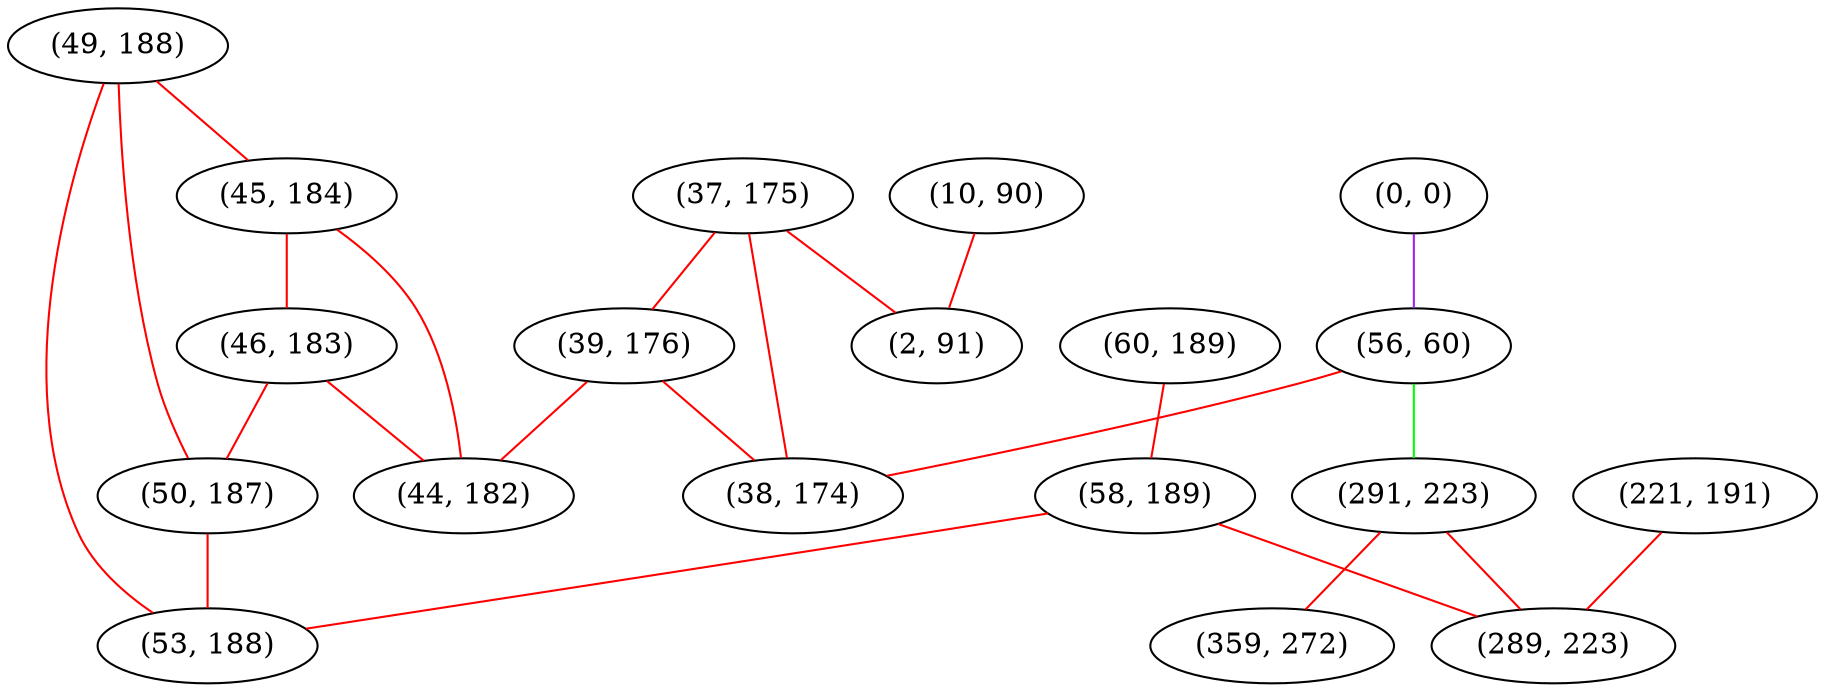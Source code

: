 graph "" {
"(0, 0)";
"(49, 188)";
"(45, 184)";
"(56, 60)";
"(60, 189)";
"(46, 183)";
"(58, 189)";
"(221, 191)";
"(50, 187)";
"(291, 223)";
"(53, 188)";
"(37, 175)";
"(39, 176)";
"(10, 90)";
"(359, 272)";
"(289, 223)";
"(2, 91)";
"(44, 182)";
"(38, 174)";
"(0, 0)" -- "(56, 60)"  [color=purple, key=0, weight=4];
"(49, 188)" -- "(53, 188)"  [color=red, key=0, weight=1];
"(49, 188)" -- "(50, 187)"  [color=red, key=0, weight=1];
"(49, 188)" -- "(45, 184)"  [color=red, key=0, weight=1];
"(45, 184)" -- "(46, 183)"  [color=red, key=0, weight=1];
"(45, 184)" -- "(44, 182)"  [color=red, key=0, weight=1];
"(56, 60)" -- "(291, 223)"  [color=green, key=0, weight=2];
"(56, 60)" -- "(38, 174)"  [color=red, key=0, weight=1];
"(60, 189)" -- "(58, 189)"  [color=red, key=0, weight=1];
"(46, 183)" -- "(50, 187)"  [color=red, key=0, weight=1];
"(46, 183)" -- "(44, 182)"  [color=red, key=0, weight=1];
"(58, 189)" -- "(53, 188)"  [color=red, key=0, weight=1];
"(58, 189)" -- "(289, 223)"  [color=red, key=0, weight=1];
"(221, 191)" -- "(289, 223)"  [color=red, key=0, weight=1];
"(50, 187)" -- "(53, 188)"  [color=red, key=0, weight=1];
"(291, 223)" -- "(289, 223)"  [color=red, key=0, weight=1];
"(291, 223)" -- "(359, 272)"  [color=red, key=0, weight=1];
"(37, 175)" -- "(39, 176)"  [color=red, key=0, weight=1];
"(37, 175)" -- "(2, 91)"  [color=red, key=0, weight=1];
"(37, 175)" -- "(38, 174)"  [color=red, key=0, weight=1];
"(39, 176)" -- "(44, 182)"  [color=red, key=0, weight=1];
"(39, 176)" -- "(38, 174)"  [color=red, key=0, weight=1];
"(10, 90)" -- "(2, 91)"  [color=red, key=0, weight=1];
}
